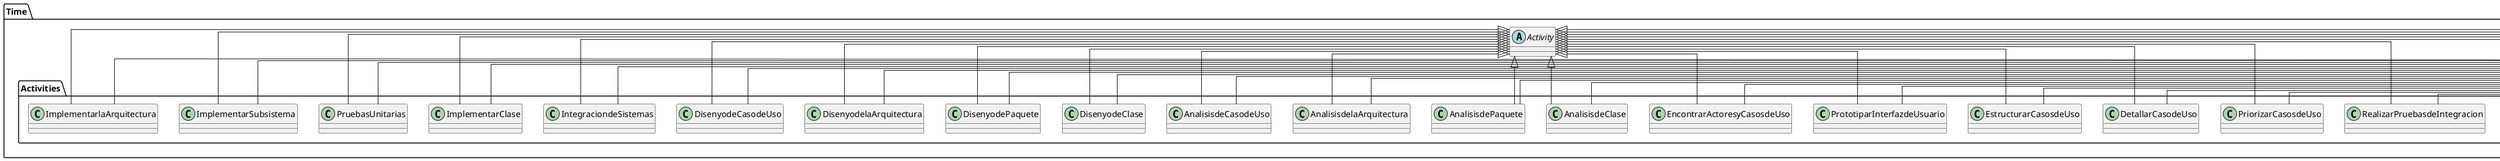 @startuml

skinparam Linetype ortho

namespace Time {
  Abstract Class Activity

  namespace Activities {

    Class EncontrarActoresyCasosdeUso extends Time.Activity
    Class PriorizarCasosdeUso extends Time.Activity
    Class DetallarCasodeUso extends Time.Activity
    Class EstructurarCasosdeUso extends Time.Activity
    Class PrototiparInterfazdeUsuario extends Time.Activity
    
    Class AnalisisdelaArquitectura extends Time.Activity
    Class AnalisisdeCasodeUso extends Time.Activity
    Class AnalisisdeClase extends Time.Activity
    Class AnalisisdePaquete extends Time.Activity
    
    Class DisenyodelaArquitectura extends Time.Activity
    Class DisenyodeCasodeUso extends Time.Activity
    Class DisenyodeClase extends Time.Activity
    Class DisenyodePaquete extends Time.Activity
    
    Class ImplementarlaArquitectura extends Time.Activity
    Class IntegraciondeSistemas extends Time.Activity
    Class ImplementarClase extends Time.Activity
    Class PruebasUnitarias extends Time.Activity
    Class ImplementarSubsistema extends Time.Activity
    
    Class PlanificarPruebas extends Time.Activity
    Class DisenyarPruebas extends Time.Activity
    Class ImplementarPruebas extends Time.Activity
    Class RealizarPruebasdeIntegracion extends Time.Activity
    Class RealizarPruebasdeSistemas extends Time.Activity
    Class EvaluarPruebas extends Time.Activity
  }
}

Disciplines.RequirementsDiscipline <-down- Time.Activities.EncontrarActoresyCasosdeUso
Disciplines.RequirementsDiscipline <-down- Time.Activities.PriorizarCasosdeUso
Disciplines.RequirementsDiscipline <-down- Time.Activities.DetallarCasodeUso
Disciplines.RequirementsDiscipline <-down- Time.Activities.EstructurarCasosdeUso
Disciplines.RequirementsDiscipline <-down- Time.Activities.PrototiparInterfazdeUsuario

Disciplines.AnalysisDiscipline <-down- Time.Activities.AnalisisdelaArquitectura
Disciplines.AnalysisDiscipline <-down- Time.Activities.AnalisisdeCasodeUso
Disciplines.AnalysisDiscipline <-down- Time.Activities.AnalisisdeClase
Disciplines.AnalysisDiscipline <-down- Time.Activities.AnalisisdePaquete

Disciplines.DesignDiscipline <-down- Time.Activities.DisenyodelaArquitectura
Disciplines.DesignDiscipline <-down- Time.Activities.DisenyodeCasodeUso
Disciplines.DesignDiscipline <-down- Time.Activities.DisenyodeClase
Disciplines.DesignDiscipline <-down- Time.Activities.DisenyodePaquete

Disciplines.ImplementationDiscipline <-down- Time.Activities.ImplementarlaArquitectura
Disciplines.ImplementationDiscipline <-down- Time.Activities.IntegraciondeSistemas
Disciplines.ImplementationDiscipline <-down- Time.Activities.ImplementarClase
Disciplines.ImplementationDiscipline <-down- Time.Activities.PruebasUnitarias
Disciplines.ImplementationDiscipline <-down- Time.Activities.ImplementarSubsistema

Disciplines.TestDiscipline <-down- Time.Activities.PlanificarPruebas
Disciplines.TestDiscipline <-down- Time.Activities.DisenyarPruebas
Disciplines.TestDiscipline <-down- Time.Activities.ImplementarPruebas
Disciplines.TestDiscipline <-down- Time.Activities.RealizarPruebasdeIntegracion
Disciplines.TestDiscipline <-down- Time.Activities.RealizarPruebasdeSistemas
Disciplines.TestDiscipline <-down- Time.Activities.EvaluarPruebas

@enduml